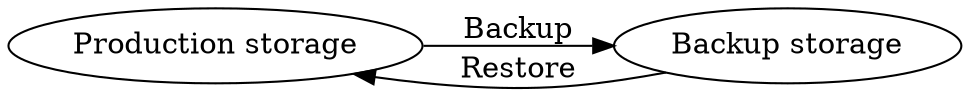 digraph G {

rankdir=LR;

production [ label="Production storage"];
backup [label="Backup storage"];

production -> backup [label="Backup"];
backup -> production [ label="Restore"];



}